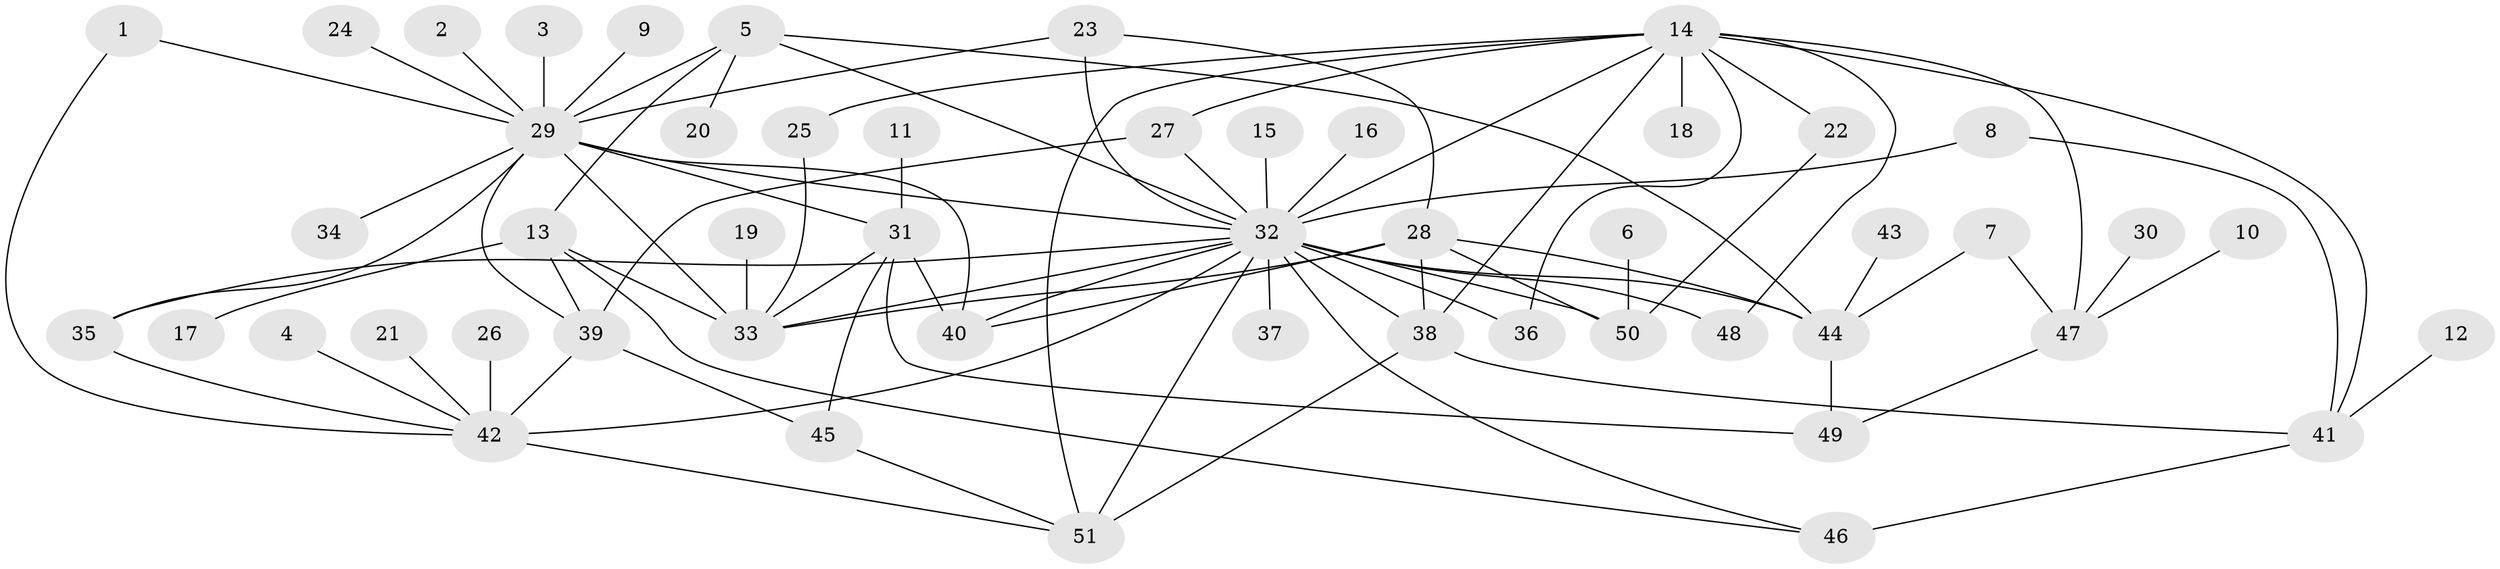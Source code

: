 // original degree distribution, {3: 0.18253968253968253, 17: 0.007936507936507936, 5: 0.031746031746031744, 26: 0.007936507936507936, 8: 0.023809523809523808, 2: 0.1746031746031746, 4: 0.031746031746031744, 6: 0.007936507936507936, 7: 0.023809523809523808, 20: 0.007936507936507936, 10: 0.015873015873015872, 9: 0.007936507936507936, 1: 0.47619047619047616}
// Generated by graph-tools (version 1.1) at 2025/36/03/04/25 23:36:56]
// undirected, 51 vertices, 87 edges
graph export_dot {
  node [color=gray90,style=filled];
  1;
  2;
  3;
  4;
  5;
  6;
  7;
  8;
  9;
  10;
  11;
  12;
  13;
  14;
  15;
  16;
  17;
  18;
  19;
  20;
  21;
  22;
  23;
  24;
  25;
  26;
  27;
  28;
  29;
  30;
  31;
  32;
  33;
  34;
  35;
  36;
  37;
  38;
  39;
  40;
  41;
  42;
  43;
  44;
  45;
  46;
  47;
  48;
  49;
  50;
  51;
  1 -- 29 [weight=1.0];
  1 -- 42 [weight=1.0];
  2 -- 29 [weight=1.0];
  3 -- 29 [weight=1.0];
  4 -- 42 [weight=1.0];
  5 -- 13 [weight=1.0];
  5 -- 20 [weight=1.0];
  5 -- 29 [weight=1.0];
  5 -- 32 [weight=1.0];
  5 -- 44 [weight=1.0];
  6 -- 50 [weight=1.0];
  7 -- 44 [weight=1.0];
  7 -- 47 [weight=1.0];
  8 -- 32 [weight=1.0];
  8 -- 41 [weight=1.0];
  9 -- 29 [weight=1.0];
  10 -- 47 [weight=1.0];
  11 -- 31 [weight=1.0];
  12 -- 41 [weight=1.0];
  13 -- 17 [weight=1.0];
  13 -- 33 [weight=3.0];
  13 -- 39 [weight=1.0];
  13 -- 46 [weight=1.0];
  14 -- 18 [weight=1.0];
  14 -- 22 [weight=1.0];
  14 -- 25 [weight=1.0];
  14 -- 27 [weight=1.0];
  14 -- 32 [weight=1.0];
  14 -- 36 [weight=1.0];
  14 -- 38 [weight=1.0];
  14 -- 41 [weight=2.0];
  14 -- 47 [weight=1.0];
  14 -- 48 [weight=1.0];
  14 -- 51 [weight=2.0];
  15 -- 32 [weight=1.0];
  16 -- 32 [weight=1.0];
  19 -- 33 [weight=1.0];
  21 -- 42 [weight=1.0];
  22 -- 50 [weight=1.0];
  23 -- 28 [weight=1.0];
  23 -- 29 [weight=1.0];
  23 -- 32 [weight=1.0];
  24 -- 29 [weight=1.0];
  25 -- 33 [weight=1.0];
  26 -- 42 [weight=1.0];
  27 -- 32 [weight=1.0];
  27 -- 39 [weight=1.0];
  28 -- 33 [weight=1.0];
  28 -- 38 [weight=1.0];
  28 -- 40 [weight=1.0];
  28 -- 44 [weight=1.0];
  28 -- 50 [weight=1.0];
  29 -- 31 [weight=1.0];
  29 -- 32 [weight=1.0];
  29 -- 33 [weight=1.0];
  29 -- 34 [weight=1.0];
  29 -- 35 [weight=1.0];
  29 -- 39 [weight=1.0];
  29 -- 40 [weight=1.0];
  30 -- 47 [weight=1.0];
  31 -- 33 [weight=1.0];
  31 -- 40 [weight=1.0];
  31 -- 45 [weight=1.0];
  31 -- 49 [weight=1.0];
  32 -- 33 [weight=1.0];
  32 -- 35 [weight=1.0];
  32 -- 36 [weight=1.0];
  32 -- 37 [weight=1.0];
  32 -- 38 [weight=2.0];
  32 -- 40 [weight=1.0];
  32 -- 42 [weight=1.0];
  32 -- 44 [weight=1.0];
  32 -- 46 [weight=1.0];
  32 -- 48 [weight=1.0];
  32 -- 50 [weight=1.0];
  32 -- 51 [weight=2.0];
  35 -- 42 [weight=1.0];
  38 -- 41 [weight=1.0];
  38 -- 51 [weight=1.0];
  39 -- 42 [weight=2.0];
  39 -- 45 [weight=1.0];
  41 -- 46 [weight=2.0];
  42 -- 51 [weight=1.0];
  43 -- 44 [weight=1.0];
  44 -- 49 [weight=1.0];
  45 -- 51 [weight=1.0];
  47 -- 49 [weight=1.0];
}
